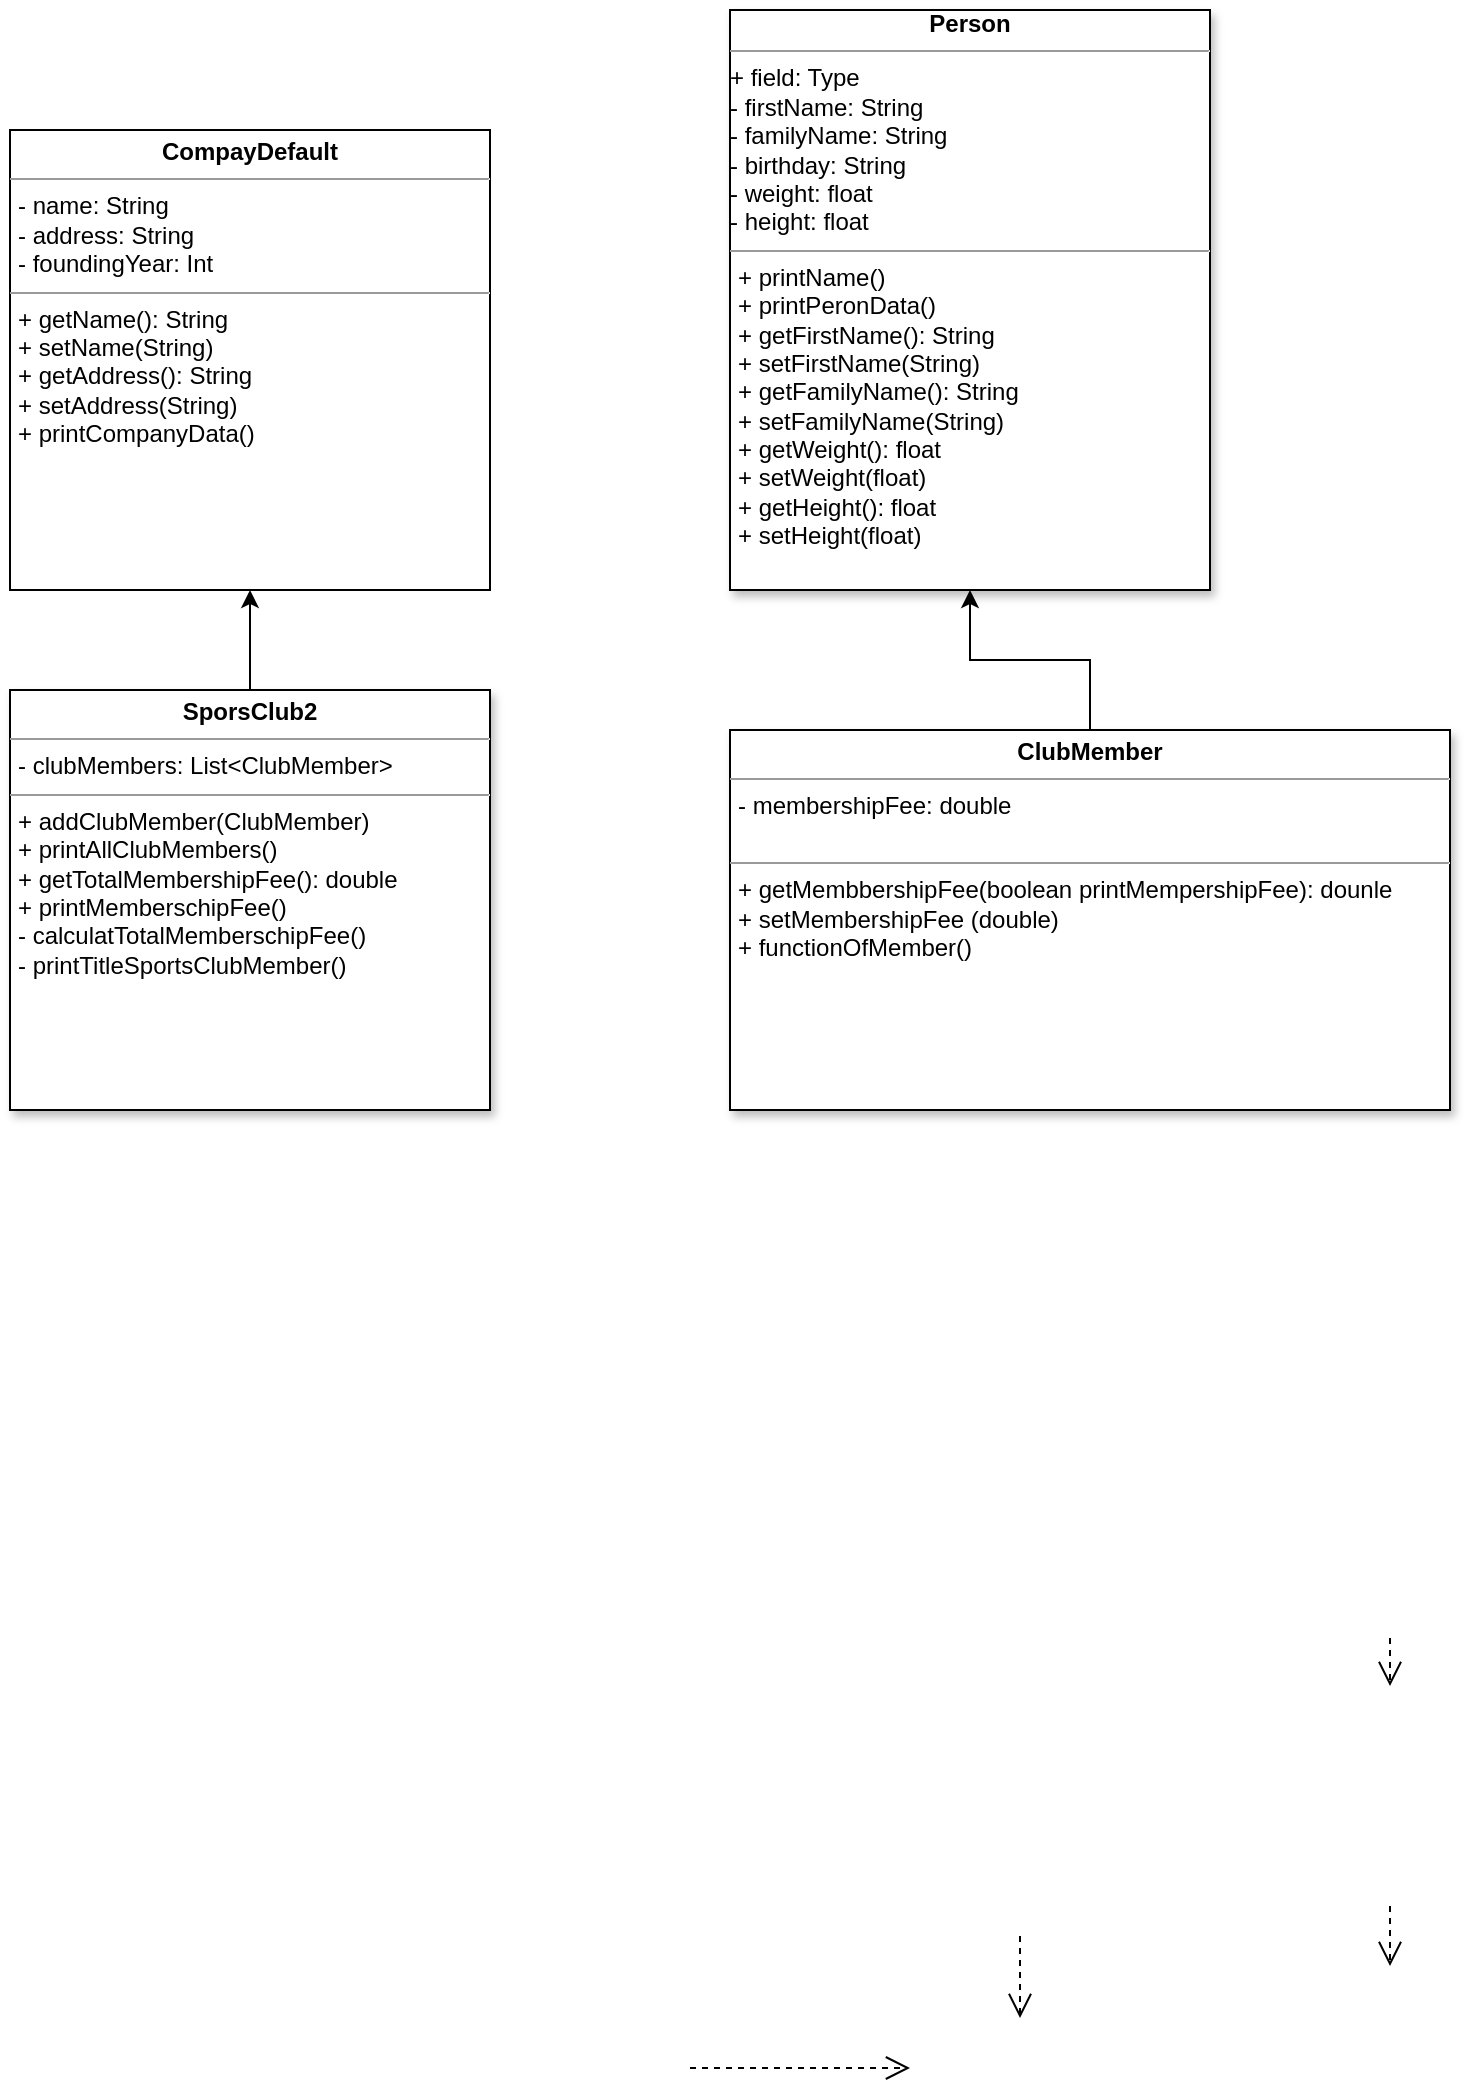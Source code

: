 <mxfile version="12.9.13" type="device"><diagram name="Page-1" id="c4acf3e9-155e-7222-9cf6-157b1a14988f"><mxGraphModel dx="1024" dy="592" grid="1" gridSize="10" guides="1" tooltips="1" connect="1" arrows="1" fold="1" page="1" pageScale="1" pageWidth="850" pageHeight="1100" background="#ffffff" math="0" shadow="0"><root><mxCell id="0"/><mxCell id="1" parent="0"/><mxCell id="5d2195bd80daf111-40" style="edgeStyle=orthogonalEdgeStyle;rounded=0;html=1;dashed=1;labelBackgroundColor=none;startFill=0;endArrow=open;endFill=0;endSize=10;fontFamily=Verdana;fontSize=10;" parent="1" edge="1"><mxGeometry relative="1" as="geometry"><Array as="points"/><mxPoint x="730" y="814" as="sourcePoint"/><mxPoint x="730" y="838" as="targetPoint"/></mxGeometry></mxCell><mxCell id="5d2195bd80daf111-39" style="edgeStyle=orthogonalEdgeStyle;rounded=0;html=1;dashed=1;labelBackgroundColor=none;startFill=0;endArrow=open;endFill=0;endSize=10;fontFamily=Verdana;fontSize=10;" parent="1" edge="1"><mxGeometry relative="1" as="geometry"><mxPoint x="730" y="948" as="sourcePoint"/><mxPoint x="730" y="978" as="targetPoint"/></mxGeometry></mxCell><mxCell id="5d2195bd80daf111-35" style="edgeStyle=orthogonalEdgeStyle;rounded=0;html=1;dashed=1;labelBackgroundColor=none;startFill=0;endArrow=open;endFill=0;endSize=10;fontFamily=Verdana;fontSize=10;" parent="1" edge="1"><mxGeometry relative="1" as="geometry"><Array as="points"><mxPoint x="545" y="970"/><mxPoint x="545" y="970"/></Array><mxPoint x="545" y="963" as="sourcePoint"/><mxPoint x="545" y="1004" as="targetPoint"/></mxGeometry></mxCell><mxCell id="5d2195bd80daf111-34" style="edgeStyle=orthogonalEdgeStyle;rounded=0;html=1;dashed=1;labelBackgroundColor=none;startFill=0;endArrow=open;endFill=0;endSize=10;fontFamily=Verdana;fontSize=10;" parent="1" edge="1"><mxGeometry relative="1" as="geometry"><Array as="points"><mxPoint x="410" y="1029"/><mxPoint x="410" y="1029"/></Array><mxPoint x="380" y="1029" as="sourcePoint"/><mxPoint x="490" y="1029" as="targetPoint"/></mxGeometry></mxCell><mxCell id="5d2195bd80daf111-19" value="&lt;p style=&quot;margin: 0px ; margin-top: 4px ; text-align: center&quot;&gt;&lt;b&gt;CompayDefault&lt;/b&gt;&lt;/p&gt;&lt;hr size=&quot;1&quot;&gt;&lt;p style=&quot;margin: 0px ; margin-left: 4px&quot;&gt;- name: String&lt;br&gt;- address: String&lt;/p&gt;&lt;p style=&quot;margin: 0px ; margin-left: 4px&quot;&gt;- foundingYear: Int&lt;/p&gt;&lt;hr size=&quot;1&quot;&gt;&lt;p style=&quot;margin: 0px ; margin-left: 4px&quot;&gt;+ getName(): String&lt;br&gt;+ setName(String)&lt;/p&gt;&lt;p style=&quot;margin: 0px ; margin-left: 4px&quot;&gt;+ getAddress(): String&lt;/p&gt;&lt;p style=&quot;margin: 0px ; margin-left: 4px&quot;&gt;+ setAddress(String)&lt;/p&gt;&lt;p style=&quot;margin: 0px ; margin-left: 4px&quot;&gt;+ printCompanyData()&lt;/p&gt;" style="verticalAlign=top;align=left;overflow=fill;fontSize=12;fontFamily=Helvetica;html=1;rounded=0;shadow=0;comic=0;labelBackgroundColor=none;strokeWidth=1" parent="1" vertex="1"><mxGeometry x="40" y="60" width="240" height="230" as="geometry"/></mxCell><mxCell id="MdGmRnlIeWeF7lDi09_X-28" value="" style="edgeStyle=orthogonalEdgeStyle;rounded=0;orthogonalLoop=1;jettySize=auto;html=1;entryX=0.5;entryY=1;entryDx=0;entryDy=0;" parent="1" source="MdGmRnlIeWeF7lDi09_X-25" target="5d2195bd80daf111-19" edge="1"><mxGeometry relative="1" as="geometry"><mxPoint x="320" y="247" as="targetPoint"/></mxGeometry></mxCell><mxCell id="MdGmRnlIeWeF7lDi09_X-25" value="&lt;p style=&quot;margin: 0px ; margin-top: 4px ; text-align: center&quot;&gt;&lt;b&gt;SporsClub2&lt;/b&gt;&lt;/p&gt;&lt;hr size=&quot;1&quot;&gt;&lt;p style=&quot;margin: 0px ; margin-left: 4px&quot;&gt;- clubMembers: List&amp;lt;ClubMember&amp;gt;&lt;/p&gt;&lt;hr size=&quot;1&quot;&gt;&lt;p style=&quot;margin: 0px ; margin-left: 4px&quot;&gt;+ addClubMember(ClubMember)&lt;/p&gt;&lt;p style=&quot;margin: 0px ; margin-left: 4px&quot;&gt;+ printAllClubMembers()&lt;/p&gt;&lt;p style=&quot;margin: 0px ; margin-left: 4px&quot;&gt;+ getTotalMembershipFee(): double&lt;/p&gt;&lt;p style=&quot;margin: 0px ; margin-left: 4px&quot;&gt;+ printMemberschipFee()&lt;/p&gt;&lt;p style=&quot;margin: 0px ; margin-left: 4px&quot;&gt;- calculatTotalMemberschipFee()&lt;/p&gt;&lt;p style=&quot;margin: 0px ; margin-left: 4px&quot;&gt;- printTitleSportsClubMember()&lt;/p&gt;" style="verticalAlign=top;align=left;overflow=fill;fontSize=12;fontFamily=Helvetica;html=1;shadow=1;" parent="1" vertex="1"><mxGeometry x="40" y="340" width="240" height="210" as="geometry"/></mxCell><mxCell id="MdGmRnlIeWeF7lDi09_X-29" value="&lt;div style=&quot;text-align: center&quot;&gt;&lt;b&gt;Person&lt;/b&gt;&lt;/div&gt;&lt;hr size=&quot;1&quot;&gt;&lt;span&gt;&lt;div&gt;&lt;span&gt;+ field: Type&lt;/span&gt;&lt;/div&gt;&lt;/span&gt;&lt;blockquote style=&quot;margin: 0 0 0 40px ; border: none ; padding: 0px&quot;&gt;&lt;/blockquote&gt;&lt;span&gt;&lt;div&gt;&lt;span&gt;- firstName: String&amp;nbsp;&lt;/span&gt;&lt;/div&gt;&lt;/span&gt;&lt;blockquote style=&quot;margin: 0 0 0 40px ; border: none ; padding: 0px&quot;&gt;&lt;/blockquote&gt;&lt;span&gt;&lt;div&gt;&lt;span&gt;- &lt;/span&gt;&lt;span&gt;familyName:&amp;nbsp;&lt;/span&gt;&lt;span&gt;String&amp;nbsp;&lt;/span&gt;&lt;/div&gt;&lt;/span&gt;&lt;span&gt;&lt;div&gt;&lt;span&gt;- &lt;/span&gt;&lt;span&gt;birthday: &lt;/span&gt;&lt;span&gt;String&amp;nbsp;&lt;/span&gt;&lt;/div&gt;&lt;/span&gt;&lt;span&gt;&lt;div&gt;&lt;span&gt;- &lt;/span&gt;&lt;span&gt;weight: float&amp;nbsp;&lt;/span&gt;&lt;/div&gt;&lt;/span&gt;&lt;span&gt;&lt;div&gt;&lt;span&gt;- &lt;/span&gt;&lt;span&gt;height: float&amp;nbsp;&lt;/span&gt;&lt;/div&gt;&lt;/span&gt;&lt;hr size=&quot;1&quot;&gt;&lt;p style=&quot;margin: 0px ; margin-left: 4px&quot;&gt;+ printName()&lt;/p&gt;&lt;p style=&quot;margin: 0px ; margin-left: 4px&quot;&gt;+ printPeronData()&lt;/p&gt;&lt;p style=&quot;margin: 0px ; margin-left: 4px&quot;&gt;+ getFirstName(): String&lt;/p&gt;&lt;p style=&quot;margin: 0px ; margin-left: 4px&quot;&gt;+ setFirstName(String)&lt;/p&gt;&lt;p style=&quot;margin: 0px ; margin-left: 4px&quot;&gt;+ getFamilyName(): String&lt;/p&gt;&lt;p style=&quot;margin: 0px ; margin-left: 4px&quot;&gt;+ setFamilyName(String)&lt;/p&gt;&lt;p style=&quot;margin: 0px ; margin-left: 4px&quot;&gt;+ getWeight(): float&lt;/p&gt;&lt;p style=&quot;margin: 0px ; margin-left: 4px&quot;&gt;+ setWeight(float)&lt;/p&gt;&lt;p style=&quot;margin: 0px ; margin-left: 4px&quot;&gt;+ getHeight(): float&lt;/p&gt;&lt;p style=&quot;margin: 0px ; margin-left: 4px&quot;&gt;+ setHeight(float)&lt;/p&gt;&lt;p style=&quot;margin: 0px ; margin-left: 4px&quot;&gt;&lt;br&gt;&lt;/p&gt;" style="verticalAlign=top;align=left;overflow=fill;fontSize=12;fontFamily=Helvetica;html=1;shadow=1;" parent="1" vertex="1"><mxGeometry x="400" width="240" height="290" as="geometry"/></mxCell><mxCell id="MdGmRnlIeWeF7lDi09_X-31" value="" style="edgeStyle=orthogonalEdgeStyle;rounded=0;orthogonalLoop=1;jettySize=auto;html=1;" parent="1" source="MdGmRnlIeWeF7lDi09_X-30" target="MdGmRnlIeWeF7lDi09_X-29" edge="1"><mxGeometry relative="1" as="geometry"/></mxCell><mxCell id="MdGmRnlIeWeF7lDi09_X-30" value="&lt;p style=&quot;margin: 0px ; margin-top: 4px ; text-align: center&quot;&gt;&lt;b&gt;ClubMember&lt;/b&gt;&lt;/p&gt;&lt;hr size=&quot;1&quot;&gt;&lt;p style=&quot;margin: 0px ; margin-left: 4px&quot;&gt;-&amp;nbsp;membershipFee: double&amp;nbsp;&lt;/p&gt;&lt;br&gt;&lt;hr size=&quot;1&quot;&gt;&lt;p style=&quot;margin: 0px ; margin-left: 4px&quot;&gt;+ getMembbershipFee(boolean printMempershipFee): dounle&lt;/p&gt;&lt;p style=&quot;margin: 0px ; margin-left: 4px&quot;&gt;+ setMembershipFee (double)&lt;/p&gt;&lt;p style=&quot;margin: 0px ; margin-left: 4px&quot;&gt;+ functionOfMember()&lt;/p&gt;&lt;p style=&quot;margin: 0px ; margin-left: 4px&quot;&gt;&lt;br&gt;&lt;/p&gt;&lt;p style=&quot;margin: 0px ; margin-left: 4px&quot;&gt;&lt;br&gt;&lt;/p&gt;" style="verticalAlign=top;align=left;overflow=fill;fontSize=12;fontFamily=Helvetica;html=1;shadow=1;" parent="1" vertex="1"><mxGeometry x="400" y="360" width="360" height="190" as="geometry"/></mxCell></root></mxGraphModel></diagram></mxfile>